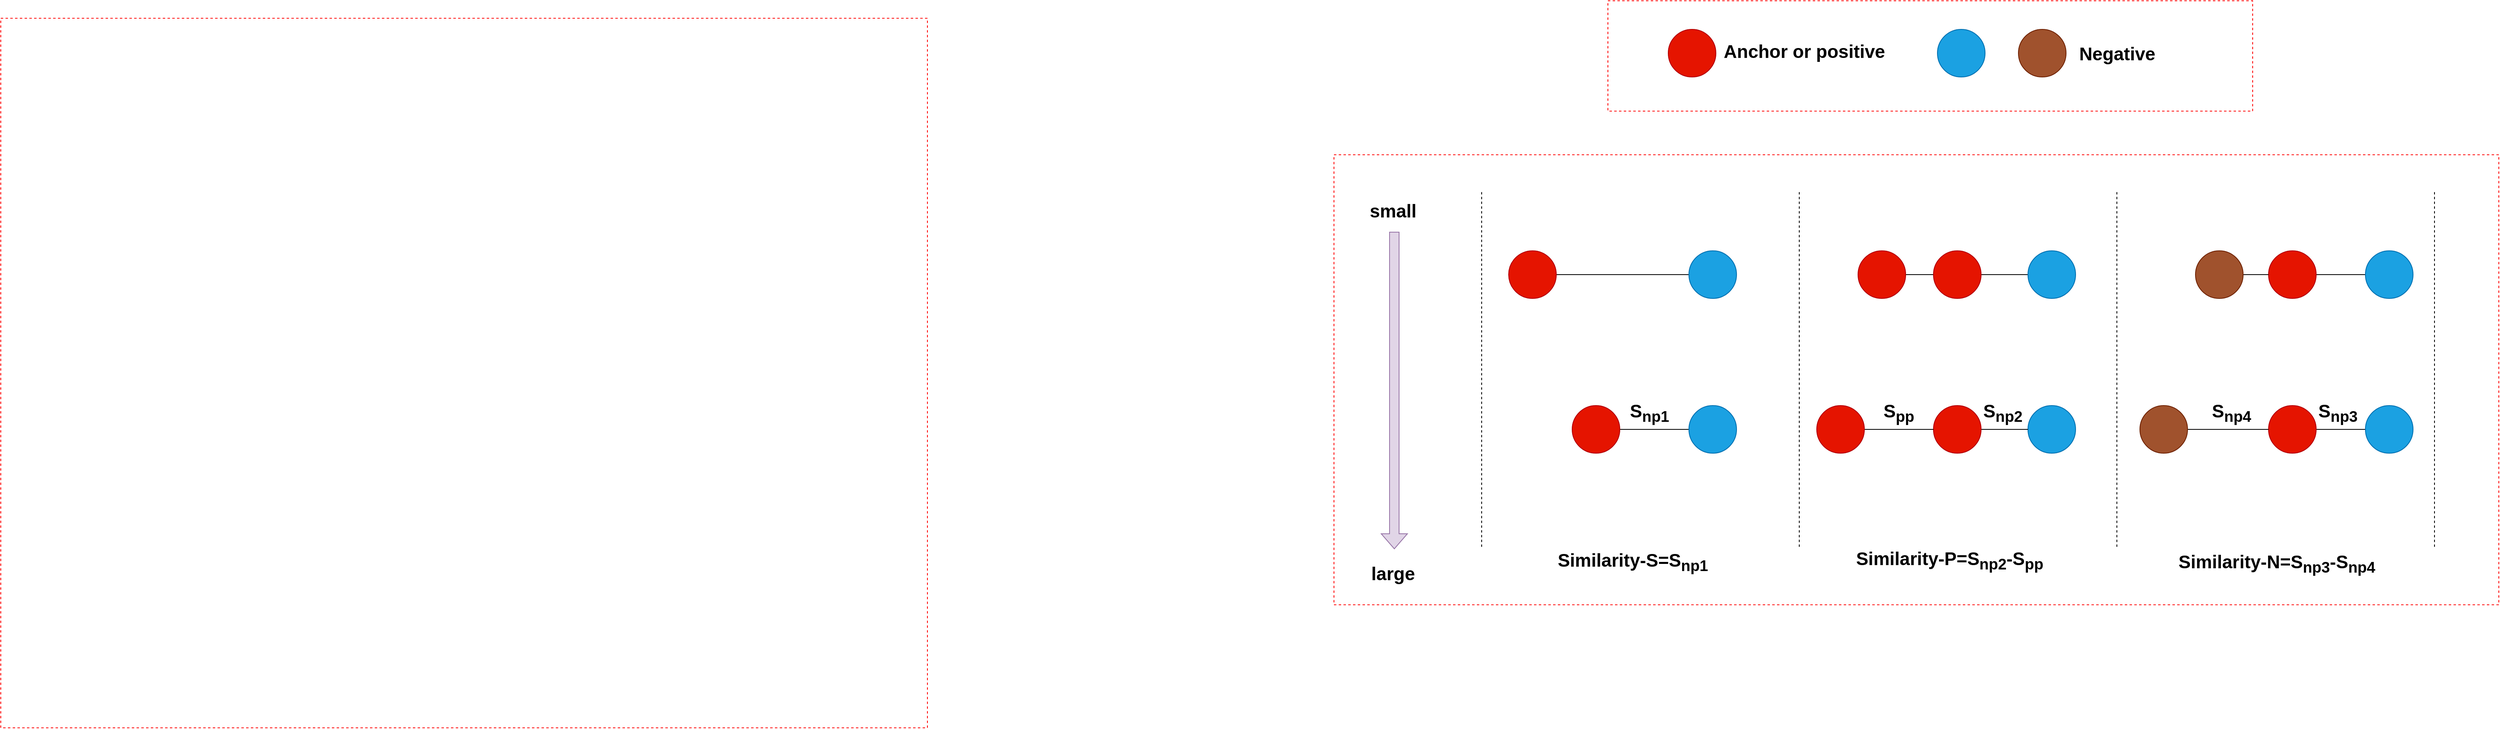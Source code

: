 <mxfile version="24.1.0" type="github">
  <diagram name="第 1 页" id="oFaE-SD24hj23q1PtS4D">
    <mxGraphModel dx="3909" dy="1380" grid="0" gridSize="10" guides="1" tooltips="1" connect="1" arrows="1" fold="1" page="0" pageScale="1" pageWidth="827" pageHeight="1169" math="0" shadow="0">
      <root>
        <mxCell id="0" />
        <mxCell id="1" parent="0" />
        <mxCell id="rTQAFCAfwX49Yuq3qPua-61" value="" style="shape=flexArrow;endArrow=classic;html=1;rounded=0;exitX=0.5;exitY=1;exitDx=0;exitDy=0;sourcePerimeterSpacing=0;width=12;fillColor=#e1d5e7;strokeColor=#9673a6;" edge="1" parent="1">
          <mxGeometry width="50" height="50" relative="1" as="geometry">
            <mxPoint x="-110.0" y="253" as="sourcePoint" />
            <mxPoint x="-110" y="653" as="targetPoint" />
          </mxGeometry>
        </mxCell>
        <mxCell id="rTQAFCAfwX49Yuq3qPua-62" value="&lt;font style=&quot;font-size: 23px;&quot;&gt;&lt;span style=&quot;font-size: 23px;&quot;&gt;small&lt;/span&gt;&lt;/font&gt;" style="edgeLabel;html=1;align=center;verticalAlign=middle;resizable=0;points=[];fontSize=23;fontStyle=1" vertex="1" connectable="0" parent="rTQAFCAfwX49Yuq3qPua-61">
          <mxGeometry x="-0.606" y="9" relative="1" as="geometry">
            <mxPoint x="-11" y="-105" as="offset" />
          </mxGeometry>
        </mxCell>
        <mxCell id="rTQAFCAfwX49Yuq3qPua-65" value="&lt;font style=&quot;font-size: 23px;&quot;&gt;&lt;span style=&quot;font-size: 23px;&quot;&gt;large&lt;/span&gt;&lt;/font&gt;" style="edgeLabel;html=1;align=center;verticalAlign=middle;resizable=0;points=[];fontSize=23;fontStyle=1" vertex="1" connectable="0" parent="1">
          <mxGeometry x="-83.0" y="197.002" as="geometry">
            <mxPoint x="-29" y="487" as="offset" />
          </mxGeometry>
        </mxCell>
        <mxCell id="rTQAFCAfwX49Yuq3qPua-66" value="" style="endArrow=none;dashed=1;html=1;rounded=0;" edge="1" parent="1">
          <mxGeometry width="50" height="50" relative="1" as="geometry">
            <mxPoint y="650" as="sourcePoint" />
            <mxPoint y="200" as="targetPoint" />
          </mxGeometry>
        </mxCell>
        <mxCell id="rTQAFCAfwX49Yuq3qPua-68" value="" style="endArrow=none;dashed=1;html=1;rounded=0;" edge="1" parent="1">
          <mxGeometry width="50" height="50" relative="1" as="geometry">
            <mxPoint x="400" y="650" as="sourcePoint" />
            <mxPoint x="400" y="200" as="targetPoint" />
          </mxGeometry>
        </mxCell>
        <mxCell id="rTQAFCAfwX49Yuq3qPua-69" value="" style="endArrow=none;dashed=1;html=1;rounded=0;" edge="1" parent="1">
          <mxGeometry width="50" height="50" relative="1" as="geometry">
            <mxPoint x="800" y="650" as="sourcePoint" />
            <mxPoint x="800" y="200" as="targetPoint" />
          </mxGeometry>
        </mxCell>
        <mxCell id="rTQAFCAfwX49Yuq3qPua-70" value="" style="endArrow=none;dashed=1;html=1;rounded=0;" edge="1" parent="1">
          <mxGeometry width="50" height="50" relative="1" as="geometry">
            <mxPoint x="1200" y="650" as="sourcePoint" />
            <mxPoint x="1200" y="200" as="targetPoint" />
          </mxGeometry>
        </mxCell>
        <mxCell id="rTQAFCAfwX49Yuq3qPua-71" value="" style="ellipse;whiteSpace=wrap;html=1;aspect=fixed;fillColor=#a0522d;fontColor=#ffffff;strokeColor=#6D1F00;" vertex="1" parent="1">
          <mxGeometry x="676" y="-2" width="60" height="60" as="geometry" />
        </mxCell>
        <mxCell id="rTQAFCAfwX49Yuq3qPua-72" value="" style="ellipse;whiteSpace=wrap;html=1;aspect=fixed;fillColor=#e51400;fontColor=#ffffff;strokeColor=#B20000;" vertex="1" parent="1">
          <mxGeometry x="235" y="-2" width="60" height="60" as="geometry" />
        </mxCell>
        <mxCell id="rTQAFCAfwX49Yuq3qPua-73" value="" style="ellipse;whiteSpace=wrap;html=1;aspect=fixed;fillColor=#1ba1e2;fontColor=#ffffff;strokeColor=#006EAF;" vertex="1" parent="1">
          <mxGeometry x="574" y="-2" width="60" height="60" as="geometry" />
        </mxCell>
        <mxCell id="rTQAFCAfwX49Yuq3qPua-74" value="" style="rounded=0;whiteSpace=wrap;html=1;fillColor=none;strokeColor=#ff0000;dashed=1;" vertex="1" parent="1">
          <mxGeometry x="-1865" y="-16" width="1167" height="894" as="geometry" />
        </mxCell>
        <mxCell id="rTQAFCAfwX49Yuq3qPua-76" value="&lt;font style=&quot;font-size: 23px;&quot;&gt;&lt;b&gt;Anchor or positive&lt;br&gt;&lt;/b&gt;&lt;/font&gt;" style="edgeLabel;html=1;align=center;verticalAlign=middle;resizable=0;points=[];" vertex="1" connectable="0" parent="1">
          <mxGeometry x="413.0" y="28" as="geometry">
            <mxPoint x="-7" y="-2" as="offset" />
          </mxGeometry>
        </mxCell>
        <mxCell id="rTQAFCAfwX49Yuq3qPua-77" value="&lt;font style=&quot;font-size: 23px;&quot;&gt;&lt;b&gt;Negative&lt;br&gt;&lt;/b&gt;&lt;/font&gt;" style="edgeLabel;html=1;align=center;verticalAlign=middle;resizable=0;points=[];" vertex="1" connectable="0" parent="1">
          <mxGeometry x="807.0" y="39" as="geometry">
            <mxPoint x="-7" y="-10" as="offset" />
          </mxGeometry>
        </mxCell>
        <mxCell id="rTQAFCAfwX49Yuq3qPua-102" style="edgeStyle=orthogonalEdgeStyle;rounded=0;orthogonalLoop=1;jettySize=auto;html=1;exitX=1;exitY=0.5;exitDx=0;exitDy=0;entryX=0;entryY=0.5;entryDx=0;entryDy=0;endArrow=none;endFill=0;" edge="1" parent="1" source="rTQAFCAfwX49Yuq3qPua-81" target="rTQAFCAfwX49Yuq3qPua-95">
          <mxGeometry relative="1" as="geometry" />
        </mxCell>
        <mxCell id="rTQAFCAfwX49Yuq3qPua-81" value="" style="ellipse;whiteSpace=wrap;html=1;aspect=fixed;fillColor=#e51400;fontColor=#ffffff;strokeColor=#B20000;" vertex="1" parent="1">
          <mxGeometry x="34" y="277" width="60" height="60" as="geometry" />
        </mxCell>
        <mxCell id="rTQAFCAfwX49Yuq3qPua-104" style="edgeStyle=orthogonalEdgeStyle;rounded=0;orthogonalLoop=1;jettySize=auto;html=1;exitX=1;exitY=0.5;exitDx=0;exitDy=0;entryX=0;entryY=0.5;entryDx=0;entryDy=0;endArrow=none;endFill=0;" edge="1" parent="1" source="rTQAFCAfwX49Yuq3qPua-82" target="rTQAFCAfwX49Yuq3qPua-83">
          <mxGeometry relative="1" as="geometry" />
        </mxCell>
        <mxCell id="rTQAFCAfwX49Yuq3qPua-82" value="" style="ellipse;whiteSpace=wrap;html=1;aspect=fixed;fillColor=#e51400;fontColor=#ffffff;strokeColor=#B20000;" vertex="1" parent="1">
          <mxGeometry x="474" y="277" width="60" height="60" as="geometry" />
        </mxCell>
        <mxCell id="rTQAFCAfwX49Yuq3qPua-105" style="edgeStyle=orthogonalEdgeStyle;rounded=0;orthogonalLoop=1;jettySize=auto;html=1;exitX=1;exitY=0.5;exitDx=0;exitDy=0;endArrow=none;endFill=0;" edge="1" parent="1" source="rTQAFCAfwX49Yuq3qPua-83" target="rTQAFCAfwX49Yuq3qPua-90">
          <mxGeometry relative="1" as="geometry" />
        </mxCell>
        <mxCell id="rTQAFCAfwX49Yuq3qPua-83" value="" style="ellipse;whiteSpace=wrap;html=1;aspect=fixed;fillColor=#e51400;fontColor=#ffffff;strokeColor=#B20000;" vertex="1" parent="1">
          <mxGeometry x="569" y="277" width="60" height="60" as="geometry" />
        </mxCell>
        <mxCell id="rTQAFCAfwX49Yuq3qPua-109" style="edgeStyle=orthogonalEdgeStyle;rounded=0;orthogonalLoop=1;jettySize=auto;html=1;exitX=1;exitY=0.5;exitDx=0;exitDy=0;entryX=0;entryY=0.5;entryDx=0;entryDy=0;endArrow=none;endFill=0;" edge="1" parent="1" source="rTQAFCAfwX49Yuq3qPua-84" target="rTQAFCAfwX49Yuq3qPua-86">
          <mxGeometry relative="1" as="geometry" />
        </mxCell>
        <mxCell id="rTQAFCAfwX49Yuq3qPua-84" value="" style="ellipse;whiteSpace=wrap;html=1;aspect=fixed;fillColor=#e51400;fontColor=#ffffff;strokeColor=#B20000;" vertex="1" parent="1">
          <mxGeometry x="991" y="277" width="60" height="60" as="geometry" />
        </mxCell>
        <mxCell id="rTQAFCAfwX49Yuq3qPua-111" style="edgeStyle=orthogonalEdgeStyle;rounded=0;orthogonalLoop=1;jettySize=auto;html=1;entryX=0;entryY=0.5;entryDx=0;entryDy=0;endArrow=none;endFill=0;" edge="1" parent="1" source="rTQAFCAfwX49Yuq3qPua-85" target="rTQAFCAfwX49Yuq3qPua-87">
          <mxGeometry relative="1" as="geometry" />
        </mxCell>
        <mxCell id="rTQAFCAfwX49Yuq3qPua-85" value="" style="ellipse;whiteSpace=wrap;html=1;aspect=fixed;fillColor=#e51400;fontColor=#ffffff;strokeColor=#B20000;" vertex="1" parent="1">
          <mxGeometry x="991" y="472" width="60" height="60" as="geometry" />
        </mxCell>
        <mxCell id="rTQAFCAfwX49Yuq3qPua-86" value="" style="ellipse;whiteSpace=wrap;html=1;aspect=fixed;fillColor=#1ba1e2;fontColor=#ffffff;strokeColor=#006EAF;" vertex="1" parent="1">
          <mxGeometry x="1113" y="277" width="60" height="60" as="geometry" />
        </mxCell>
        <mxCell id="rTQAFCAfwX49Yuq3qPua-87" value="" style="ellipse;whiteSpace=wrap;html=1;aspect=fixed;fillColor=#1ba1e2;fontColor=#ffffff;strokeColor=#006EAF;" vertex="1" parent="1">
          <mxGeometry x="1113" y="472" width="60" height="60" as="geometry" />
        </mxCell>
        <mxCell id="rTQAFCAfwX49Yuq3qPua-108" style="edgeStyle=orthogonalEdgeStyle;rounded=0;orthogonalLoop=1;jettySize=auto;html=1;exitX=1;exitY=0.5;exitDx=0;exitDy=0;entryX=0;entryY=0.5;entryDx=0;entryDy=0;endArrow=none;endFill=0;" edge="1" parent="1" source="rTQAFCAfwX49Yuq3qPua-88" target="rTQAFCAfwX49Yuq3qPua-84">
          <mxGeometry relative="1" as="geometry" />
        </mxCell>
        <mxCell id="rTQAFCAfwX49Yuq3qPua-88" value="" style="ellipse;whiteSpace=wrap;html=1;aspect=fixed;fillColor=#a0522d;fontColor=#ffffff;strokeColor=#6D1F00;" vertex="1" parent="1">
          <mxGeometry x="899" y="277" width="60" height="60" as="geometry" />
        </mxCell>
        <mxCell id="rTQAFCAfwX49Yuq3qPua-110" style="edgeStyle=orthogonalEdgeStyle;rounded=0;orthogonalLoop=1;jettySize=auto;html=1;exitX=1;exitY=0.5;exitDx=0;exitDy=0;entryX=0;entryY=0.5;entryDx=0;entryDy=0;endArrow=none;endFill=0;" edge="1" parent="1" source="rTQAFCAfwX49Yuq3qPua-89" target="rTQAFCAfwX49Yuq3qPua-85">
          <mxGeometry relative="1" as="geometry" />
        </mxCell>
        <mxCell id="rTQAFCAfwX49Yuq3qPua-89" value="" style="ellipse;whiteSpace=wrap;html=1;aspect=fixed;fillColor=#a0522d;fontColor=#ffffff;strokeColor=#6D1F00;" vertex="1" parent="1">
          <mxGeometry x="829" y="472" width="60" height="60" as="geometry" />
        </mxCell>
        <mxCell id="rTQAFCAfwX49Yuq3qPua-90" value="" style="ellipse;whiteSpace=wrap;html=1;aspect=fixed;fillColor=#1ba1e2;fontColor=#ffffff;strokeColor=#006EAF;" vertex="1" parent="1">
          <mxGeometry x="688" y="277" width="60" height="60" as="geometry" />
        </mxCell>
        <mxCell id="rTQAFCAfwX49Yuq3qPua-91" value="" style="ellipse;whiteSpace=wrap;html=1;aspect=fixed;fillColor=#1ba1e2;fontColor=#ffffff;strokeColor=#006EAF;" vertex="1" parent="1">
          <mxGeometry x="688" y="472" width="60" height="60" as="geometry" />
        </mxCell>
        <mxCell id="rTQAFCAfwX49Yuq3qPua-107" style="edgeStyle=orthogonalEdgeStyle;rounded=0;orthogonalLoop=1;jettySize=auto;html=1;exitX=1;exitY=0.5;exitDx=0;exitDy=0;endArrow=none;endFill=0;" edge="1" parent="1" source="rTQAFCAfwX49Yuq3qPua-92" target="rTQAFCAfwX49Yuq3qPua-91">
          <mxGeometry relative="1" as="geometry" />
        </mxCell>
        <mxCell id="rTQAFCAfwX49Yuq3qPua-92" value="" style="ellipse;whiteSpace=wrap;html=1;aspect=fixed;fillColor=#e51400;fontColor=#ffffff;strokeColor=#B20000;" vertex="1" parent="1">
          <mxGeometry x="569" y="472" width="60" height="60" as="geometry" />
        </mxCell>
        <mxCell id="rTQAFCAfwX49Yuq3qPua-106" style="edgeStyle=orthogonalEdgeStyle;rounded=0;orthogonalLoop=1;jettySize=auto;html=1;exitX=1;exitY=0.5;exitDx=0;exitDy=0;entryX=0;entryY=0.5;entryDx=0;entryDy=0;endArrow=none;endFill=0;" edge="1" parent="1" source="rTQAFCAfwX49Yuq3qPua-93" target="rTQAFCAfwX49Yuq3qPua-92">
          <mxGeometry relative="1" as="geometry" />
        </mxCell>
        <mxCell id="rTQAFCAfwX49Yuq3qPua-119" value="" style="edgeStyle=orthogonalEdgeStyle;rounded=0;orthogonalLoop=1;jettySize=auto;html=1;endArrow=none;endFill=0;" edge="1" parent="1" source="rTQAFCAfwX49Yuq3qPua-93" target="rTQAFCAfwX49Yuq3qPua-92">
          <mxGeometry relative="1" as="geometry" />
        </mxCell>
        <mxCell id="rTQAFCAfwX49Yuq3qPua-93" value="" style="ellipse;whiteSpace=wrap;html=1;aspect=fixed;fillColor=#e51400;fontColor=#ffffff;strokeColor=#B20000;" vertex="1" parent="1">
          <mxGeometry x="422" y="472" width="60" height="60" as="geometry" />
        </mxCell>
        <mxCell id="rTQAFCAfwX49Yuq3qPua-103" style="edgeStyle=orthogonalEdgeStyle;rounded=0;orthogonalLoop=1;jettySize=auto;html=1;exitX=1;exitY=0.5;exitDx=0;exitDy=0;endArrow=none;endFill=0;" edge="1" parent="1" source="rTQAFCAfwX49Yuq3qPua-94" target="rTQAFCAfwX49Yuq3qPua-96">
          <mxGeometry relative="1" as="geometry" />
        </mxCell>
        <mxCell id="rTQAFCAfwX49Yuq3qPua-94" value="" style="ellipse;whiteSpace=wrap;html=1;aspect=fixed;fillColor=#e51400;fontColor=#ffffff;strokeColor=#B20000;" vertex="1" parent="1">
          <mxGeometry x="114" y="472" width="60" height="60" as="geometry" />
        </mxCell>
        <mxCell id="rTQAFCAfwX49Yuq3qPua-95" value="" style="ellipse;whiteSpace=wrap;html=1;aspect=fixed;fillColor=#1ba1e2;fontColor=#ffffff;strokeColor=#006EAF;" vertex="1" parent="1">
          <mxGeometry x="261" y="277" width="60" height="60" as="geometry" />
        </mxCell>
        <mxCell id="rTQAFCAfwX49Yuq3qPua-96" value="" style="ellipse;whiteSpace=wrap;html=1;aspect=fixed;fillColor=#1ba1e2;fontColor=#ffffff;strokeColor=#006EAF;" vertex="1" parent="1">
          <mxGeometry x="261" y="472" width="60" height="60" as="geometry" />
        </mxCell>
        <mxCell id="rTQAFCAfwX49Yuq3qPua-113" value="&lt;font style=&quot;font-size: 21px;&quot;&gt;&lt;b style=&quot;font-size: 23px;&quot;&gt;&lt;font style=&quot;font-size: 23px;&quot;&gt;S&lt;sub&gt;np1&lt;br style=&quot;font-size: 23px;&quot;&gt;&lt;/sub&gt;&lt;/font&gt;&lt;/b&gt;&lt;/font&gt;" style="edgeLabel;html=1;align=center;verticalAlign=middle;resizable=0;points=[];" vertex="1" connectable="0" parent="1">
          <mxGeometry x="193.0" y="500" as="geometry">
            <mxPoint x="18" y="-19" as="offset" />
          </mxGeometry>
        </mxCell>
        <mxCell id="rTQAFCAfwX49Yuq3qPua-115" value="&lt;font style=&quot;font-size: 23px;&quot;&gt;&lt;b&gt;&lt;font style=&quot;font-size: 23px;&quot;&gt;S&lt;sub&gt;np2&lt;br style=&quot;font-size: 23px;&quot;&gt;&lt;/sub&gt;&lt;/font&gt;&lt;/b&gt;&lt;/font&gt;" style="edgeLabel;html=1;align=center;verticalAlign=middle;resizable=0;points=[];" vertex="1" connectable="0" parent="1">
          <mxGeometry x="638" y="500" as="geometry">
            <mxPoint x="18" y="-19" as="offset" />
          </mxGeometry>
        </mxCell>
        <mxCell id="rTQAFCAfwX49Yuq3qPua-116" value="&lt;font style=&quot;font-size: 23px;&quot;&gt;&lt;b&gt;&lt;font style=&quot;font-size: 23px;&quot;&gt;S&lt;sub&gt;np4&lt;/sub&gt;&lt;/font&gt;&lt;/b&gt;&lt;/font&gt;" style="edgeLabel;html=1;align=center;verticalAlign=middle;resizable=0;points=[];" vertex="1" connectable="0" parent="1">
          <mxGeometry x="926.0" y="500" as="geometry">
            <mxPoint x="18" y="-19" as="offset" />
          </mxGeometry>
        </mxCell>
        <mxCell id="rTQAFCAfwX49Yuq3qPua-117" value="&lt;font style=&quot;font-size: 23px;&quot;&gt;&lt;b&gt;&lt;font style=&quot;font-size: 23px;&quot;&gt;S&lt;sub&gt;np3&lt;/sub&gt;&lt;/font&gt;&lt;/b&gt;&lt;/font&gt;" style="edgeLabel;html=1;align=center;verticalAlign=middle;resizable=0;points=[];" vertex="1" connectable="0" parent="1">
          <mxGeometry x="1060" y="500" as="geometry">
            <mxPoint x="18" y="-19" as="offset" />
          </mxGeometry>
        </mxCell>
        <mxCell id="rTQAFCAfwX49Yuq3qPua-118" value="&lt;font style=&quot;font-size: 23px;&quot;&gt;&lt;b&gt;&lt;font style=&quot;font-size: 23px;&quot;&gt;S&lt;sub&gt;pp&lt;/sub&gt;&lt;/font&gt;&lt;/b&gt;&lt;/font&gt;" style="edgeLabel;html=1;align=center;verticalAlign=middle;resizable=0;points=[];" vertex="1" connectable="0" parent="1">
          <mxGeometry x="507.0" y="500" as="geometry">
            <mxPoint x="18" y="-19" as="offset" />
          </mxGeometry>
        </mxCell>
        <mxCell id="rTQAFCAfwX49Yuq3qPua-121" value="&lt;b style=&quot;font-size: 23px;&quot;&gt;&lt;span style=&quot;&quot;&gt;Similarity-S=&lt;font style=&quot;font-size: 23px;&quot;&gt;&lt;span style=&quot;&quot;&gt;&lt;font style=&quot;font-size: 23px;&quot;&gt;S&lt;sub&gt;np1&lt;br style=&quot;font-size: 23px;&quot;&gt;&lt;/sub&gt;&lt;/font&gt;&lt;/span&gt;&lt;/font&gt;&lt;/span&gt;&lt;/b&gt;" style="edgeLabel;html=1;align=center;verticalAlign=middle;resizable=0;points=[];" vertex="1" connectable="0" parent="1">
          <mxGeometry x="179.0" y="673" as="geometry">
            <mxPoint x="11" y="-4" as="offset" />
          </mxGeometry>
        </mxCell>
        <mxCell id="rTQAFCAfwX49Yuq3qPua-122" value="&lt;b&gt;&lt;font style=&quot;font-size: 23px;&quot;&gt;Similarity-P=&lt;font style=&quot;font-size: 23px;&quot;&gt;&lt;span style=&quot;&quot;&gt;&lt;font style=&quot;font-size: 23px;&quot;&gt;S&lt;sub&gt;np2&lt;/sub&gt;&lt;/font&gt;&lt;/span&gt;&lt;/font&gt;-&lt;font style=&quot;font-size: 23px;&quot;&gt;&lt;font style=&quot;font-size: 23px;&quot;&gt;S&lt;sub&gt;pp&lt;/sub&gt;&lt;/font&gt;&lt;/font&gt;&lt;font style=&quot;font-size: 23px;&quot;&gt;&lt;span style=&quot;&quot;&gt;&lt;font style=&quot;font-size: 23px;&quot;&gt;&lt;sub&gt;&lt;br style=&quot;font-size: 23px;&quot;&gt;&lt;/sub&gt;&lt;/font&gt;&lt;/span&gt;&lt;/font&gt;&lt;/font&gt;&lt;/b&gt;" style="edgeLabel;html=1;align=center;verticalAlign=middle;resizable=0;points=[];" vertex="1" connectable="0" parent="1">
          <mxGeometry x="599.0" y="673" as="geometry">
            <mxPoint x="-10" y="-6" as="offset" />
          </mxGeometry>
        </mxCell>
        <mxCell id="rTQAFCAfwX49Yuq3qPua-125" value="&lt;b&gt;&lt;font style=&quot;font-size: 23px;&quot;&gt;Similarity-N=&lt;font style=&quot;font-size: 23px;&quot;&gt;&lt;span style=&quot;&quot;&gt;&lt;font style=&quot;font-size: 23px;&quot;&gt;S&lt;sub&gt;np3&lt;/sub&gt;&lt;/font&gt;&lt;/span&gt;&lt;/font&gt;-&lt;font style=&quot;font-size: 23px;&quot;&gt;&lt;font style=&quot;font-size: 23px;&quot;&gt;S&lt;sub&gt;np4&lt;/sub&gt;&lt;/font&gt;&lt;/font&gt;&lt;font style=&quot;font-size: 23px;&quot;&gt;&lt;span style=&quot;&quot;&gt;&lt;font style=&quot;font-size: 23px;&quot;&gt;&lt;sub&gt;&lt;br style=&quot;font-size: 23px;&quot;&gt;&lt;/sub&gt;&lt;/font&gt;&lt;/span&gt;&lt;/font&gt;&lt;/font&gt;&lt;/b&gt;" style="edgeLabel;html=1;align=center;verticalAlign=middle;resizable=0;points=[];" vertex="1" connectable="0" parent="1">
          <mxGeometry x="1025" y="673" as="geometry">
            <mxPoint x="-24" y="-2" as="offset" />
          </mxGeometry>
        </mxCell>
        <mxCell id="rTQAFCAfwX49Yuq3qPua-126" value="" style="rounded=0;whiteSpace=wrap;html=1;fillColor=none;strokeColor=#ff0000;dashed=1;" vertex="1" parent="1">
          <mxGeometry x="159" y="-38" width="812" height="139" as="geometry" />
        </mxCell>
        <mxCell id="rTQAFCAfwX49Yuq3qPua-127" value="" style="rounded=0;whiteSpace=wrap;html=1;fillColor=none;strokeColor=#ff0000;dashed=1;" vertex="1" parent="1">
          <mxGeometry x="-186" y="156" width="1467" height="567" as="geometry" />
        </mxCell>
      </root>
    </mxGraphModel>
  </diagram>
</mxfile>

